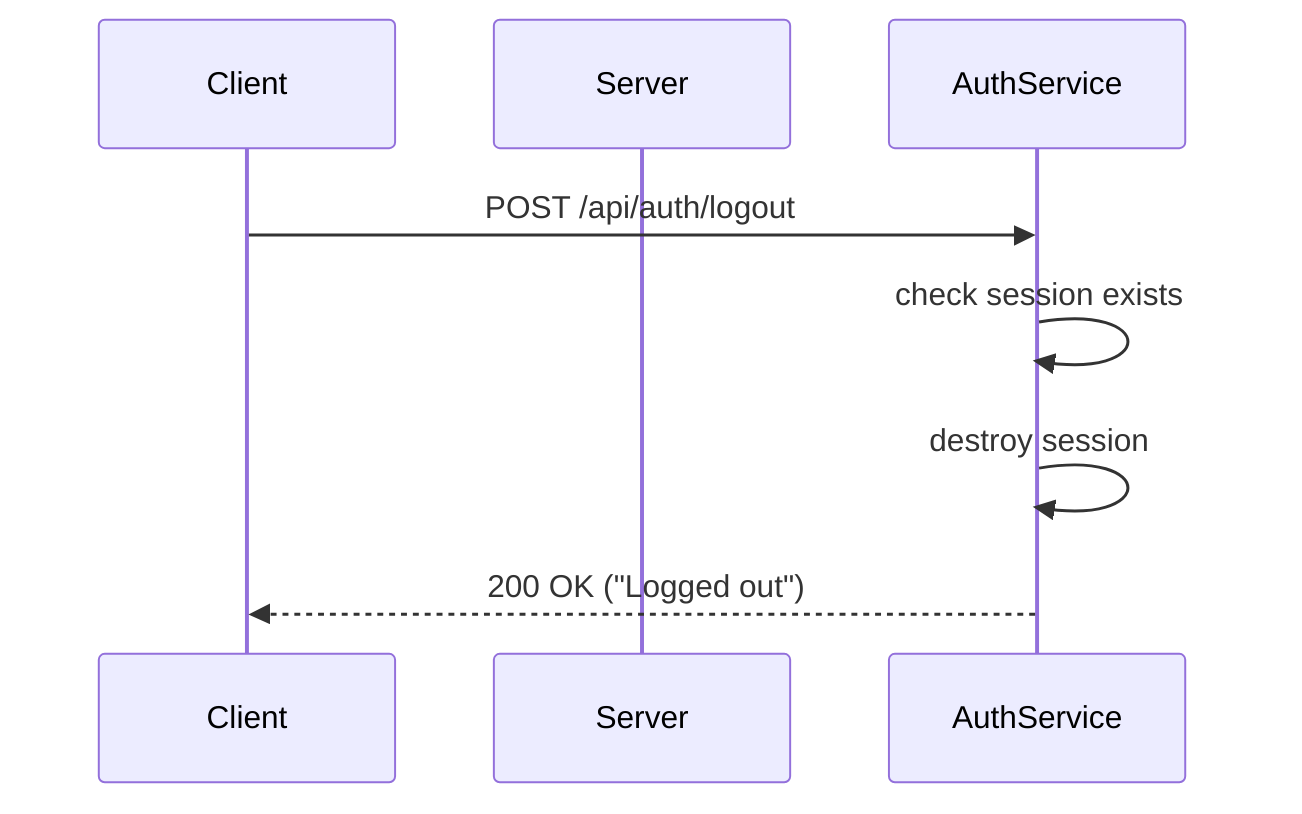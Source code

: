 sequenceDiagram
    participant Client
    participant Server
    participant AuthService

    Client->>AuthService: POST /api/auth/logout
    AuthService->>AuthService: check session exists
    AuthService->>AuthService: destroy session
    AuthService-->>Client: 200 OK ("Logged out")